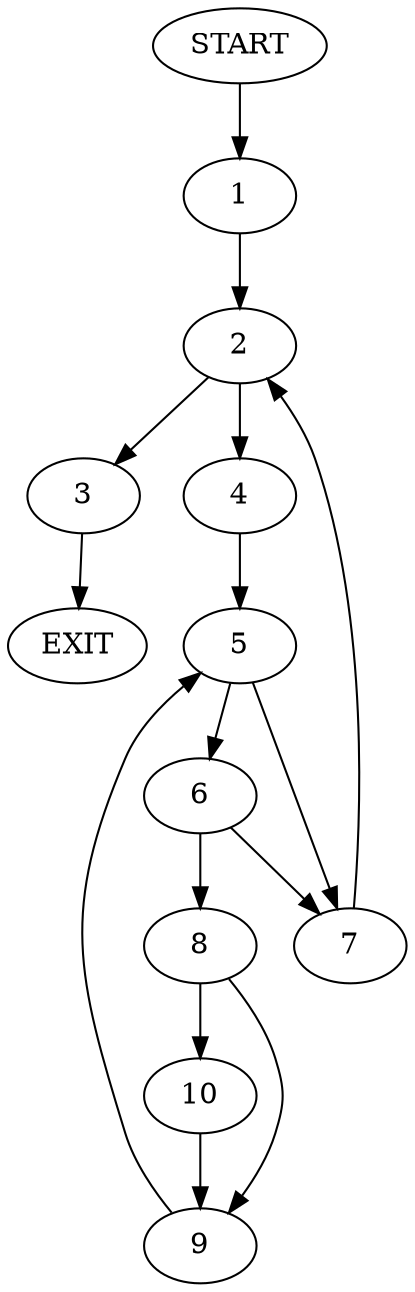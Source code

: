 digraph {
0 [label="START"]
11 [label="EXIT"]
0 -> 1
1 -> 2
2 -> 3
2 -> 4
3 -> 11
4 -> 5
5 -> 6
5 -> 7
6 -> 7
6 -> 8
7 -> 2
8 -> 9
8 -> 10
10 -> 9
9 -> 5
}

